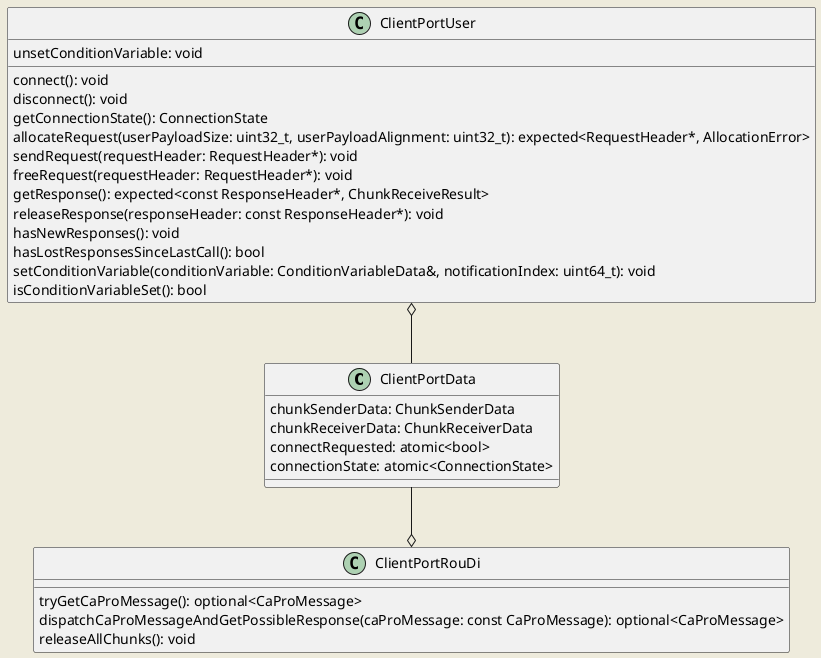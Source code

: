 @startuml
skinparam backgroundColor #EEEBDC

class ClientPortData {
  chunkSenderData: ChunkSenderData
  chunkReceiverData: ChunkReceiverData
  connectRequested: atomic<bool>
  connectionState: atomic<ConnectionState>
}

class ClientPortUser {
  connect(): void
  disconnect(): void
  getConnectionState(): ConnectionState
  allocateRequest(userPayloadSize: uint32_t, userPayloadAlignment: uint32_t): expected<RequestHeader*, AllocationError>
  sendRequest(requestHeader: RequestHeader*): void
  freeRequest(requestHeader: RequestHeader*): void
  getResponse(): expected<const ResponseHeader*, ChunkReceiveResult>
  releaseResponse(responseHeader: const ResponseHeader*): void
  hasNewResponses(): void
  hasLostResponsesSinceLastCall(): bool
  setConditionVariable(conditionVariable: ConditionVariableData&, notificationIndex: uint64_t): void
  unsetConditionVariable: void
  isConditionVariableSet(): bool
}

class ClientPortRouDi {
  tryGetCaProMessage(): optional<CaProMessage>
  dispatchCaProMessageAndGetPossibleResponse(caProMessage: const CaProMessage): optional<CaProMessage>
  releaseAllChunks(): void
}

ClientPortUser o-- ClientPortData
ClientPortData --o ClientPortRouDi

@enduml
